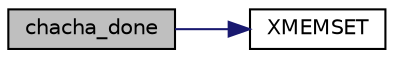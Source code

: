 digraph "chacha_done"
{
 // LATEX_PDF_SIZE
  edge [fontname="Helvetica",fontsize="10",labelfontname="Helvetica",labelfontsize="10"];
  node [fontname="Helvetica",fontsize="10",shape=record];
  rankdir="LR";
  Node0 [label="chacha_done",height=0.2,width=0.4,color="black", fillcolor="grey75", style="filled", fontcolor="black",tooltip="Terminate and clear ChaCha state."];
  Node0 -> Node1 [color="midnightblue",fontsize="10",style="solid",fontname="Helvetica"];
  Node1 [label="XMEMSET",height=0.2,width=0.4,color="black", fillcolor="white", style="filled",URL="$tomcrypt__cfg_8h.html#aa3c34a6f6c61de7da9258b5a30e32c2f",tooltip=" "];
}
